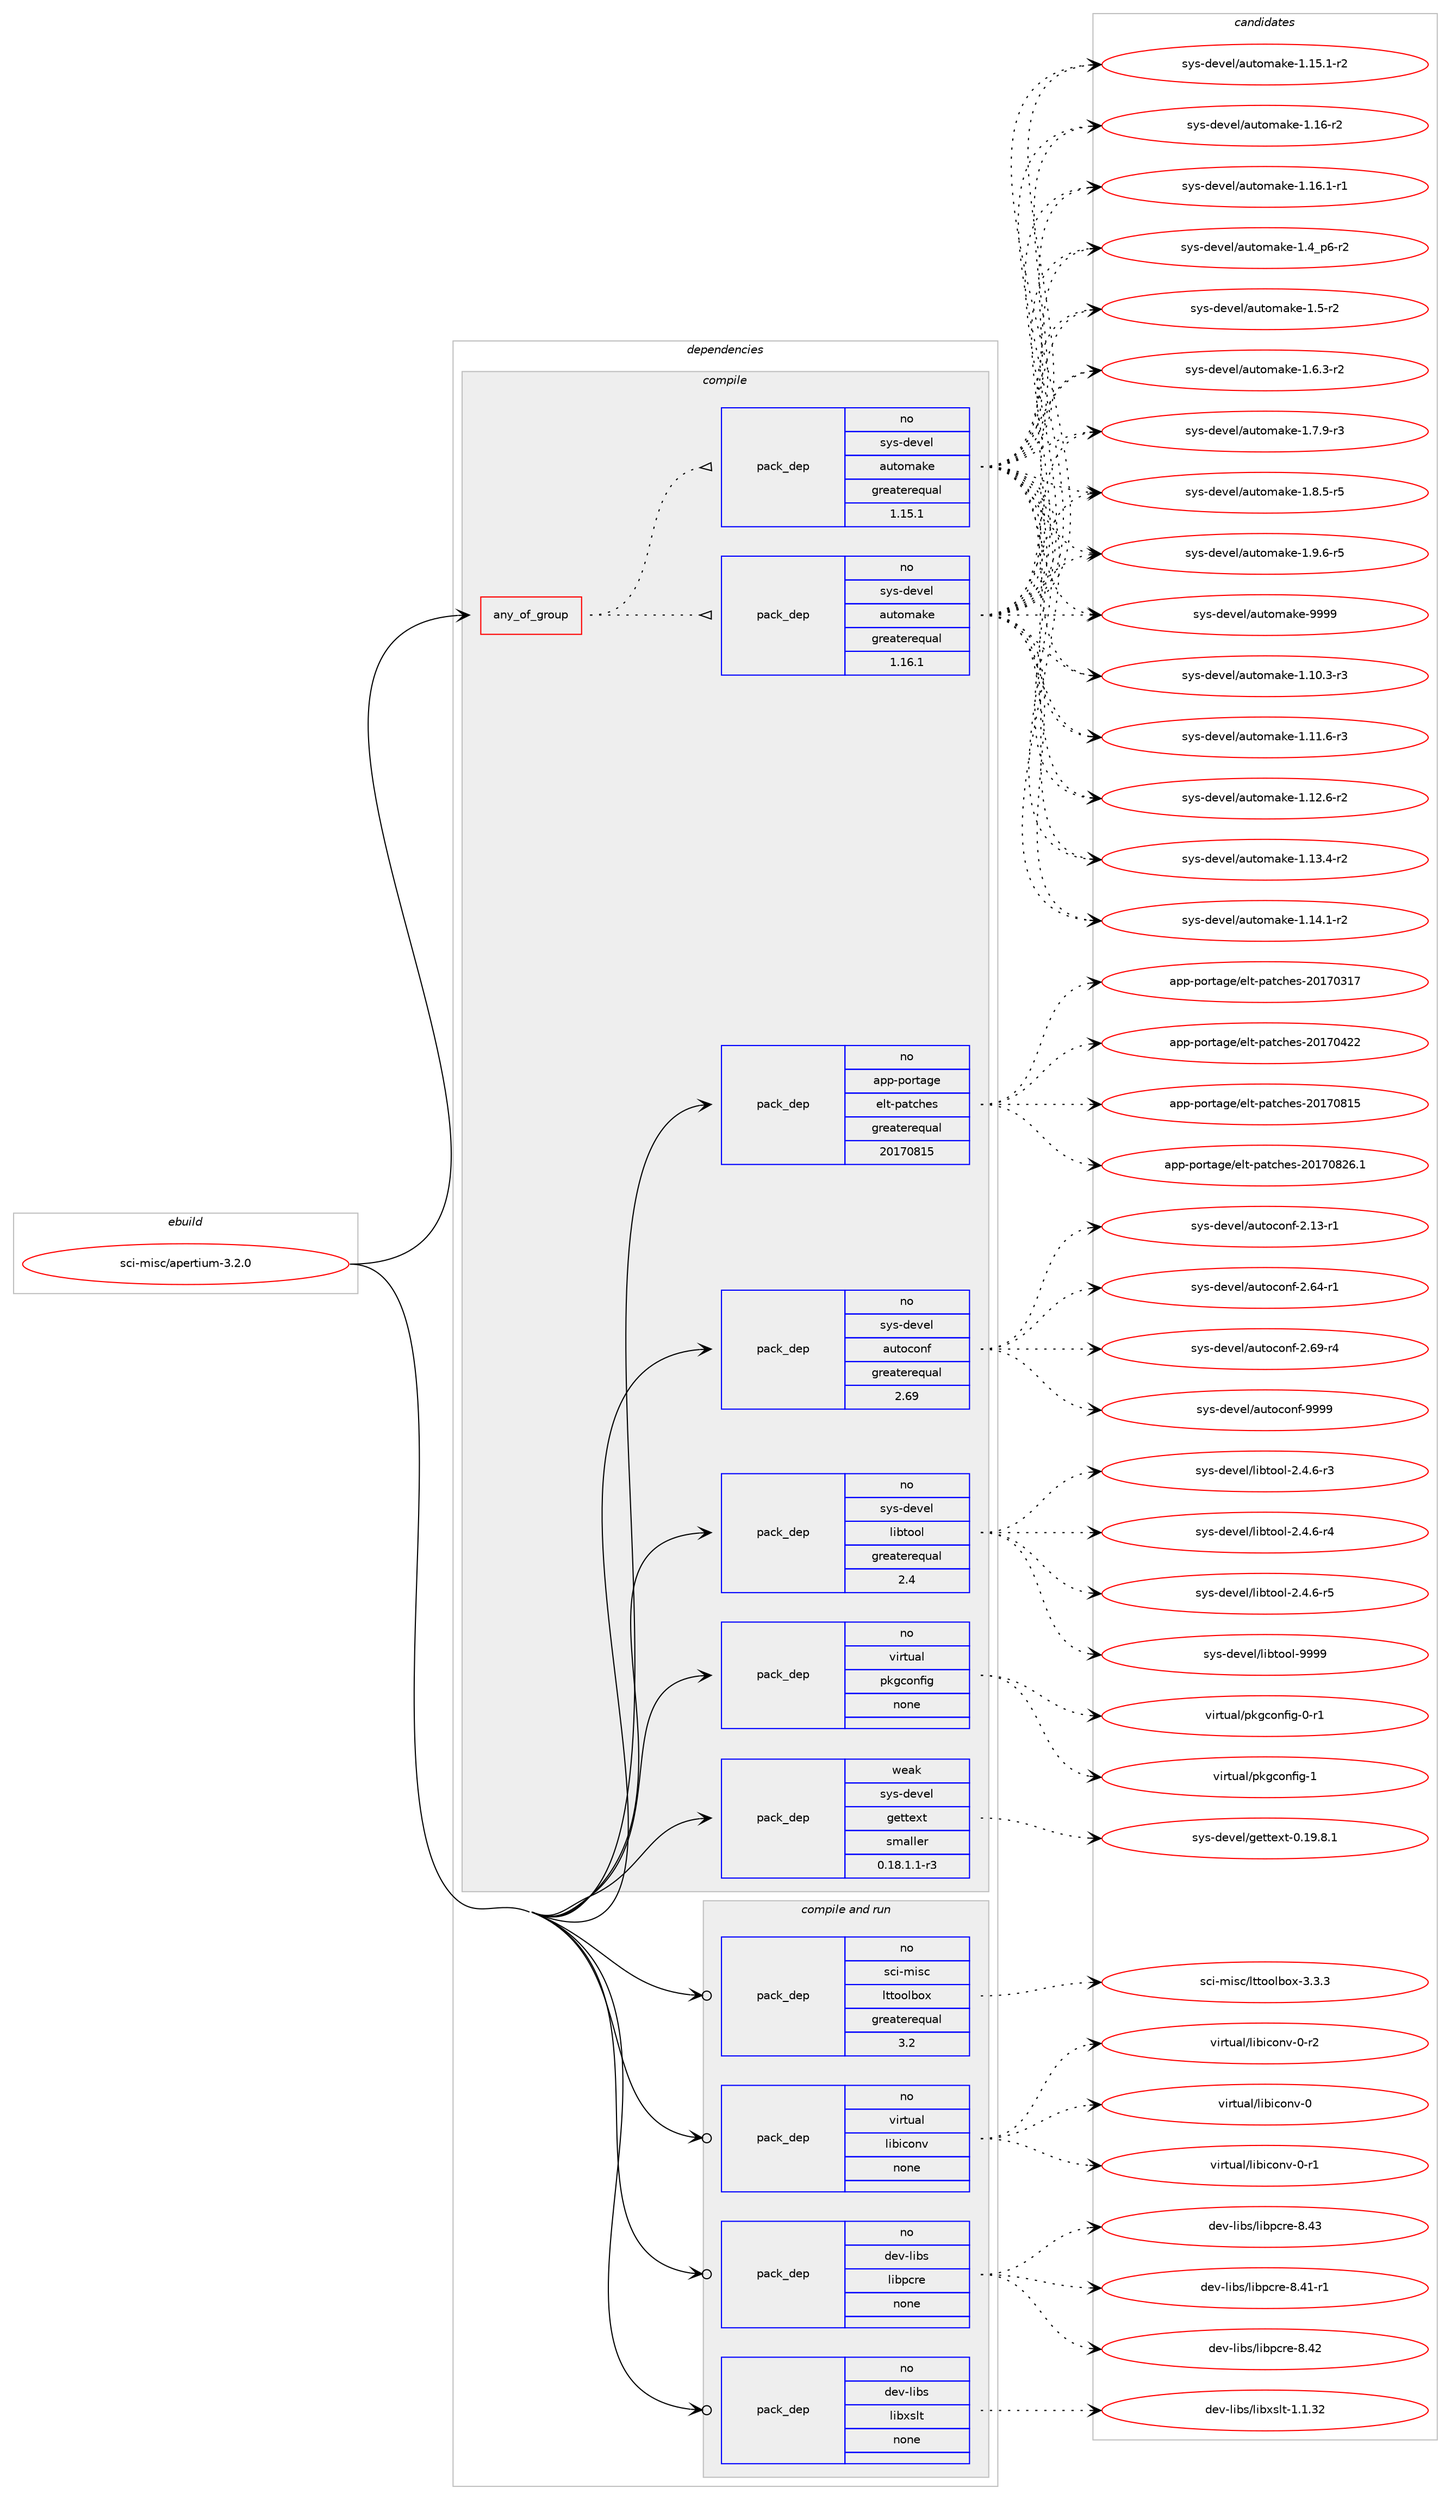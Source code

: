 digraph prolog {

# *************
# Graph options
# *************

newrank=true;
concentrate=true;
compound=true;
graph [rankdir=LR,fontname=Helvetica,fontsize=10,ranksep=1.5];#, ranksep=2.5, nodesep=0.2];
edge  [arrowhead=vee];
node  [fontname=Helvetica,fontsize=10];

# **********
# The ebuild
# **********

subgraph cluster_leftcol {
color=gray;
rank=same;
label=<<i>ebuild</i>>;
id [label="sci-misc/apertium-3.2.0", color=red, width=4, href="../sci-misc/apertium-3.2.0.svg"];
}

# ****************
# The dependencies
# ****************

subgraph cluster_midcol {
color=gray;
label=<<i>dependencies</i>>;
subgraph cluster_compile {
fillcolor="#eeeeee";
style=filled;
label=<<i>compile</i>>;
subgraph any27009 {
dependency1699609 [label=<<TABLE BORDER="0" CELLBORDER="1" CELLSPACING="0" CELLPADDING="4"><TR><TD CELLPADDING="10">any_of_group</TD></TR></TABLE>>, shape=none, color=red];subgraph pack1216888 {
dependency1699610 [label=<<TABLE BORDER="0" CELLBORDER="1" CELLSPACING="0" CELLPADDING="4" WIDTH="220"><TR><TD ROWSPAN="6" CELLPADDING="30">pack_dep</TD></TR><TR><TD WIDTH="110">no</TD></TR><TR><TD>sys-devel</TD></TR><TR><TD>automake</TD></TR><TR><TD>greaterequal</TD></TR><TR><TD>1.16.1</TD></TR></TABLE>>, shape=none, color=blue];
}
dependency1699609:e -> dependency1699610:w [weight=20,style="dotted",arrowhead="oinv"];
subgraph pack1216889 {
dependency1699611 [label=<<TABLE BORDER="0" CELLBORDER="1" CELLSPACING="0" CELLPADDING="4" WIDTH="220"><TR><TD ROWSPAN="6" CELLPADDING="30">pack_dep</TD></TR><TR><TD WIDTH="110">no</TD></TR><TR><TD>sys-devel</TD></TR><TR><TD>automake</TD></TR><TR><TD>greaterequal</TD></TR><TR><TD>1.15.1</TD></TR></TABLE>>, shape=none, color=blue];
}
dependency1699609:e -> dependency1699611:w [weight=20,style="dotted",arrowhead="oinv"];
}
id:e -> dependency1699609:w [weight=20,style="solid",arrowhead="vee"];
subgraph pack1216890 {
dependency1699612 [label=<<TABLE BORDER="0" CELLBORDER="1" CELLSPACING="0" CELLPADDING="4" WIDTH="220"><TR><TD ROWSPAN="6" CELLPADDING="30">pack_dep</TD></TR><TR><TD WIDTH="110">no</TD></TR><TR><TD>app-portage</TD></TR><TR><TD>elt-patches</TD></TR><TR><TD>greaterequal</TD></TR><TR><TD>20170815</TD></TR></TABLE>>, shape=none, color=blue];
}
id:e -> dependency1699612:w [weight=20,style="solid",arrowhead="vee"];
subgraph pack1216891 {
dependency1699613 [label=<<TABLE BORDER="0" CELLBORDER="1" CELLSPACING="0" CELLPADDING="4" WIDTH="220"><TR><TD ROWSPAN="6" CELLPADDING="30">pack_dep</TD></TR><TR><TD WIDTH="110">no</TD></TR><TR><TD>sys-devel</TD></TR><TR><TD>autoconf</TD></TR><TR><TD>greaterequal</TD></TR><TR><TD>2.69</TD></TR></TABLE>>, shape=none, color=blue];
}
id:e -> dependency1699613:w [weight=20,style="solid",arrowhead="vee"];
subgraph pack1216892 {
dependency1699614 [label=<<TABLE BORDER="0" CELLBORDER="1" CELLSPACING="0" CELLPADDING="4" WIDTH="220"><TR><TD ROWSPAN="6" CELLPADDING="30">pack_dep</TD></TR><TR><TD WIDTH="110">no</TD></TR><TR><TD>sys-devel</TD></TR><TR><TD>libtool</TD></TR><TR><TD>greaterequal</TD></TR><TR><TD>2.4</TD></TR></TABLE>>, shape=none, color=blue];
}
id:e -> dependency1699614:w [weight=20,style="solid",arrowhead="vee"];
subgraph pack1216893 {
dependency1699615 [label=<<TABLE BORDER="0" CELLBORDER="1" CELLSPACING="0" CELLPADDING="4" WIDTH="220"><TR><TD ROWSPAN="6" CELLPADDING="30">pack_dep</TD></TR><TR><TD WIDTH="110">no</TD></TR><TR><TD>virtual</TD></TR><TR><TD>pkgconfig</TD></TR><TR><TD>none</TD></TR><TR><TD></TD></TR></TABLE>>, shape=none, color=blue];
}
id:e -> dependency1699615:w [weight=20,style="solid",arrowhead="vee"];
subgraph pack1216894 {
dependency1699616 [label=<<TABLE BORDER="0" CELLBORDER="1" CELLSPACING="0" CELLPADDING="4" WIDTH="220"><TR><TD ROWSPAN="6" CELLPADDING="30">pack_dep</TD></TR><TR><TD WIDTH="110">weak</TD></TR><TR><TD>sys-devel</TD></TR><TR><TD>gettext</TD></TR><TR><TD>smaller</TD></TR><TR><TD>0.18.1.1-r3</TD></TR></TABLE>>, shape=none, color=blue];
}
id:e -> dependency1699616:w [weight=20,style="solid",arrowhead="vee"];
}
subgraph cluster_compileandrun {
fillcolor="#eeeeee";
style=filled;
label=<<i>compile and run</i>>;
subgraph pack1216895 {
dependency1699617 [label=<<TABLE BORDER="0" CELLBORDER="1" CELLSPACING="0" CELLPADDING="4" WIDTH="220"><TR><TD ROWSPAN="6" CELLPADDING="30">pack_dep</TD></TR><TR><TD WIDTH="110">no</TD></TR><TR><TD>dev-libs</TD></TR><TR><TD>libpcre</TD></TR><TR><TD>none</TD></TR><TR><TD></TD></TR></TABLE>>, shape=none, color=blue];
}
id:e -> dependency1699617:w [weight=20,style="solid",arrowhead="odotvee"];
subgraph pack1216896 {
dependency1699618 [label=<<TABLE BORDER="0" CELLBORDER="1" CELLSPACING="0" CELLPADDING="4" WIDTH="220"><TR><TD ROWSPAN="6" CELLPADDING="30">pack_dep</TD></TR><TR><TD WIDTH="110">no</TD></TR><TR><TD>dev-libs</TD></TR><TR><TD>libxslt</TD></TR><TR><TD>none</TD></TR><TR><TD></TD></TR></TABLE>>, shape=none, color=blue];
}
id:e -> dependency1699618:w [weight=20,style="solid",arrowhead="odotvee"];
subgraph pack1216897 {
dependency1699619 [label=<<TABLE BORDER="0" CELLBORDER="1" CELLSPACING="0" CELLPADDING="4" WIDTH="220"><TR><TD ROWSPAN="6" CELLPADDING="30">pack_dep</TD></TR><TR><TD WIDTH="110">no</TD></TR><TR><TD>sci-misc</TD></TR><TR><TD>lttoolbox</TD></TR><TR><TD>greaterequal</TD></TR><TR><TD>3.2</TD></TR></TABLE>>, shape=none, color=blue];
}
id:e -> dependency1699619:w [weight=20,style="solid",arrowhead="odotvee"];
subgraph pack1216898 {
dependency1699620 [label=<<TABLE BORDER="0" CELLBORDER="1" CELLSPACING="0" CELLPADDING="4" WIDTH="220"><TR><TD ROWSPAN="6" CELLPADDING="30">pack_dep</TD></TR><TR><TD WIDTH="110">no</TD></TR><TR><TD>virtual</TD></TR><TR><TD>libiconv</TD></TR><TR><TD>none</TD></TR><TR><TD></TD></TR></TABLE>>, shape=none, color=blue];
}
id:e -> dependency1699620:w [weight=20,style="solid",arrowhead="odotvee"];
}
subgraph cluster_run {
fillcolor="#eeeeee";
style=filled;
label=<<i>run</i>>;
}
}

# **************
# The candidates
# **************

subgraph cluster_choices {
rank=same;
color=gray;
label=<<i>candidates</i>>;

subgraph choice1216888 {
color=black;
nodesep=1;
choice11512111545100101118101108479711711611110997107101454946494846514511451 [label="sys-devel/automake-1.10.3-r3", color=red, width=4,href="../sys-devel/automake-1.10.3-r3.svg"];
choice11512111545100101118101108479711711611110997107101454946494946544511451 [label="sys-devel/automake-1.11.6-r3", color=red, width=4,href="../sys-devel/automake-1.11.6-r3.svg"];
choice11512111545100101118101108479711711611110997107101454946495046544511450 [label="sys-devel/automake-1.12.6-r2", color=red, width=4,href="../sys-devel/automake-1.12.6-r2.svg"];
choice11512111545100101118101108479711711611110997107101454946495146524511450 [label="sys-devel/automake-1.13.4-r2", color=red, width=4,href="../sys-devel/automake-1.13.4-r2.svg"];
choice11512111545100101118101108479711711611110997107101454946495246494511450 [label="sys-devel/automake-1.14.1-r2", color=red, width=4,href="../sys-devel/automake-1.14.1-r2.svg"];
choice11512111545100101118101108479711711611110997107101454946495346494511450 [label="sys-devel/automake-1.15.1-r2", color=red, width=4,href="../sys-devel/automake-1.15.1-r2.svg"];
choice1151211154510010111810110847971171161111099710710145494649544511450 [label="sys-devel/automake-1.16-r2", color=red, width=4,href="../sys-devel/automake-1.16-r2.svg"];
choice11512111545100101118101108479711711611110997107101454946495446494511449 [label="sys-devel/automake-1.16.1-r1", color=red, width=4,href="../sys-devel/automake-1.16.1-r1.svg"];
choice115121115451001011181011084797117116111109971071014549465295112544511450 [label="sys-devel/automake-1.4_p6-r2", color=red, width=4,href="../sys-devel/automake-1.4_p6-r2.svg"];
choice11512111545100101118101108479711711611110997107101454946534511450 [label="sys-devel/automake-1.5-r2", color=red, width=4,href="../sys-devel/automake-1.5-r2.svg"];
choice115121115451001011181011084797117116111109971071014549465446514511450 [label="sys-devel/automake-1.6.3-r2", color=red, width=4,href="../sys-devel/automake-1.6.3-r2.svg"];
choice115121115451001011181011084797117116111109971071014549465546574511451 [label="sys-devel/automake-1.7.9-r3", color=red, width=4,href="../sys-devel/automake-1.7.9-r3.svg"];
choice115121115451001011181011084797117116111109971071014549465646534511453 [label="sys-devel/automake-1.8.5-r5", color=red, width=4,href="../sys-devel/automake-1.8.5-r5.svg"];
choice115121115451001011181011084797117116111109971071014549465746544511453 [label="sys-devel/automake-1.9.6-r5", color=red, width=4,href="../sys-devel/automake-1.9.6-r5.svg"];
choice115121115451001011181011084797117116111109971071014557575757 [label="sys-devel/automake-9999", color=red, width=4,href="../sys-devel/automake-9999.svg"];
dependency1699610:e -> choice11512111545100101118101108479711711611110997107101454946494846514511451:w [style=dotted,weight="100"];
dependency1699610:e -> choice11512111545100101118101108479711711611110997107101454946494946544511451:w [style=dotted,weight="100"];
dependency1699610:e -> choice11512111545100101118101108479711711611110997107101454946495046544511450:w [style=dotted,weight="100"];
dependency1699610:e -> choice11512111545100101118101108479711711611110997107101454946495146524511450:w [style=dotted,weight="100"];
dependency1699610:e -> choice11512111545100101118101108479711711611110997107101454946495246494511450:w [style=dotted,weight="100"];
dependency1699610:e -> choice11512111545100101118101108479711711611110997107101454946495346494511450:w [style=dotted,weight="100"];
dependency1699610:e -> choice1151211154510010111810110847971171161111099710710145494649544511450:w [style=dotted,weight="100"];
dependency1699610:e -> choice11512111545100101118101108479711711611110997107101454946495446494511449:w [style=dotted,weight="100"];
dependency1699610:e -> choice115121115451001011181011084797117116111109971071014549465295112544511450:w [style=dotted,weight="100"];
dependency1699610:e -> choice11512111545100101118101108479711711611110997107101454946534511450:w [style=dotted,weight="100"];
dependency1699610:e -> choice115121115451001011181011084797117116111109971071014549465446514511450:w [style=dotted,weight="100"];
dependency1699610:e -> choice115121115451001011181011084797117116111109971071014549465546574511451:w [style=dotted,weight="100"];
dependency1699610:e -> choice115121115451001011181011084797117116111109971071014549465646534511453:w [style=dotted,weight="100"];
dependency1699610:e -> choice115121115451001011181011084797117116111109971071014549465746544511453:w [style=dotted,weight="100"];
dependency1699610:e -> choice115121115451001011181011084797117116111109971071014557575757:w [style=dotted,weight="100"];
}
subgraph choice1216889 {
color=black;
nodesep=1;
choice11512111545100101118101108479711711611110997107101454946494846514511451 [label="sys-devel/automake-1.10.3-r3", color=red, width=4,href="../sys-devel/automake-1.10.3-r3.svg"];
choice11512111545100101118101108479711711611110997107101454946494946544511451 [label="sys-devel/automake-1.11.6-r3", color=red, width=4,href="../sys-devel/automake-1.11.6-r3.svg"];
choice11512111545100101118101108479711711611110997107101454946495046544511450 [label="sys-devel/automake-1.12.6-r2", color=red, width=4,href="../sys-devel/automake-1.12.6-r2.svg"];
choice11512111545100101118101108479711711611110997107101454946495146524511450 [label="sys-devel/automake-1.13.4-r2", color=red, width=4,href="../sys-devel/automake-1.13.4-r2.svg"];
choice11512111545100101118101108479711711611110997107101454946495246494511450 [label="sys-devel/automake-1.14.1-r2", color=red, width=4,href="../sys-devel/automake-1.14.1-r2.svg"];
choice11512111545100101118101108479711711611110997107101454946495346494511450 [label="sys-devel/automake-1.15.1-r2", color=red, width=4,href="../sys-devel/automake-1.15.1-r2.svg"];
choice1151211154510010111810110847971171161111099710710145494649544511450 [label="sys-devel/automake-1.16-r2", color=red, width=4,href="../sys-devel/automake-1.16-r2.svg"];
choice11512111545100101118101108479711711611110997107101454946495446494511449 [label="sys-devel/automake-1.16.1-r1", color=red, width=4,href="../sys-devel/automake-1.16.1-r1.svg"];
choice115121115451001011181011084797117116111109971071014549465295112544511450 [label="sys-devel/automake-1.4_p6-r2", color=red, width=4,href="../sys-devel/automake-1.4_p6-r2.svg"];
choice11512111545100101118101108479711711611110997107101454946534511450 [label="sys-devel/automake-1.5-r2", color=red, width=4,href="../sys-devel/automake-1.5-r2.svg"];
choice115121115451001011181011084797117116111109971071014549465446514511450 [label="sys-devel/automake-1.6.3-r2", color=red, width=4,href="../sys-devel/automake-1.6.3-r2.svg"];
choice115121115451001011181011084797117116111109971071014549465546574511451 [label="sys-devel/automake-1.7.9-r3", color=red, width=4,href="../sys-devel/automake-1.7.9-r3.svg"];
choice115121115451001011181011084797117116111109971071014549465646534511453 [label="sys-devel/automake-1.8.5-r5", color=red, width=4,href="../sys-devel/automake-1.8.5-r5.svg"];
choice115121115451001011181011084797117116111109971071014549465746544511453 [label="sys-devel/automake-1.9.6-r5", color=red, width=4,href="../sys-devel/automake-1.9.6-r5.svg"];
choice115121115451001011181011084797117116111109971071014557575757 [label="sys-devel/automake-9999", color=red, width=4,href="../sys-devel/automake-9999.svg"];
dependency1699611:e -> choice11512111545100101118101108479711711611110997107101454946494846514511451:w [style=dotted,weight="100"];
dependency1699611:e -> choice11512111545100101118101108479711711611110997107101454946494946544511451:w [style=dotted,weight="100"];
dependency1699611:e -> choice11512111545100101118101108479711711611110997107101454946495046544511450:w [style=dotted,weight="100"];
dependency1699611:e -> choice11512111545100101118101108479711711611110997107101454946495146524511450:w [style=dotted,weight="100"];
dependency1699611:e -> choice11512111545100101118101108479711711611110997107101454946495246494511450:w [style=dotted,weight="100"];
dependency1699611:e -> choice11512111545100101118101108479711711611110997107101454946495346494511450:w [style=dotted,weight="100"];
dependency1699611:e -> choice1151211154510010111810110847971171161111099710710145494649544511450:w [style=dotted,weight="100"];
dependency1699611:e -> choice11512111545100101118101108479711711611110997107101454946495446494511449:w [style=dotted,weight="100"];
dependency1699611:e -> choice115121115451001011181011084797117116111109971071014549465295112544511450:w [style=dotted,weight="100"];
dependency1699611:e -> choice11512111545100101118101108479711711611110997107101454946534511450:w [style=dotted,weight="100"];
dependency1699611:e -> choice115121115451001011181011084797117116111109971071014549465446514511450:w [style=dotted,weight="100"];
dependency1699611:e -> choice115121115451001011181011084797117116111109971071014549465546574511451:w [style=dotted,weight="100"];
dependency1699611:e -> choice115121115451001011181011084797117116111109971071014549465646534511453:w [style=dotted,weight="100"];
dependency1699611:e -> choice115121115451001011181011084797117116111109971071014549465746544511453:w [style=dotted,weight="100"];
dependency1699611:e -> choice115121115451001011181011084797117116111109971071014557575757:w [style=dotted,weight="100"];
}
subgraph choice1216890 {
color=black;
nodesep=1;
choice97112112451121111141169710310147101108116451129711699104101115455048495548514955 [label="app-portage/elt-patches-20170317", color=red, width=4,href="../app-portage/elt-patches-20170317.svg"];
choice97112112451121111141169710310147101108116451129711699104101115455048495548525050 [label="app-portage/elt-patches-20170422", color=red, width=4,href="../app-portage/elt-patches-20170422.svg"];
choice97112112451121111141169710310147101108116451129711699104101115455048495548564953 [label="app-portage/elt-patches-20170815", color=red, width=4,href="../app-portage/elt-patches-20170815.svg"];
choice971121124511211111411697103101471011081164511297116991041011154550484955485650544649 [label="app-portage/elt-patches-20170826.1", color=red, width=4,href="../app-portage/elt-patches-20170826.1.svg"];
dependency1699612:e -> choice97112112451121111141169710310147101108116451129711699104101115455048495548514955:w [style=dotted,weight="100"];
dependency1699612:e -> choice97112112451121111141169710310147101108116451129711699104101115455048495548525050:w [style=dotted,weight="100"];
dependency1699612:e -> choice97112112451121111141169710310147101108116451129711699104101115455048495548564953:w [style=dotted,weight="100"];
dependency1699612:e -> choice971121124511211111411697103101471011081164511297116991041011154550484955485650544649:w [style=dotted,weight="100"];
}
subgraph choice1216891 {
color=black;
nodesep=1;
choice1151211154510010111810110847971171161119911111010245504649514511449 [label="sys-devel/autoconf-2.13-r1", color=red, width=4,href="../sys-devel/autoconf-2.13-r1.svg"];
choice1151211154510010111810110847971171161119911111010245504654524511449 [label="sys-devel/autoconf-2.64-r1", color=red, width=4,href="../sys-devel/autoconf-2.64-r1.svg"];
choice1151211154510010111810110847971171161119911111010245504654574511452 [label="sys-devel/autoconf-2.69-r4", color=red, width=4,href="../sys-devel/autoconf-2.69-r4.svg"];
choice115121115451001011181011084797117116111991111101024557575757 [label="sys-devel/autoconf-9999", color=red, width=4,href="../sys-devel/autoconf-9999.svg"];
dependency1699613:e -> choice1151211154510010111810110847971171161119911111010245504649514511449:w [style=dotted,weight="100"];
dependency1699613:e -> choice1151211154510010111810110847971171161119911111010245504654524511449:w [style=dotted,weight="100"];
dependency1699613:e -> choice1151211154510010111810110847971171161119911111010245504654574511452:w [style=dotted,weight="100"];
dependency1699613:e -> choice115121115451001011181011084797117116111991111101024557575757:w [style=dotted,weight="100"];
}
subgraph choice1216892 {
color=black;
nodesep=1;
choice1151211154510010111810110847108105981161111111084550465246544511451 [label="sys-devel/libtool-2.4.6-r3", color=red, width=4,href="../sys-devel/libtool-2.4.6-r3.svg"];
choice1151211154510010111810110847108105981161111111084550465246544511452 [label="sys-devel/libtool-2.4.6-r4", color=red, width=4,href="../sys-devel/libtool-2.4.6-r4.svg"];
choice1151211154510010111810110847108105981161111111084550465246544511453 [label="sys-devel/libtool-2.4.6-r5", color=red, width=4,href="../sys-devel/libtool-2.4.6-r5.svg"];
choice1151211154510010111810110847108105981161111111084557575757 [label="sys-devel/libtool-9999", color=red, width=4,href="../sys-devel/libtool-9999.svg"];
dependency1699614:e -> choice1151211154510010111810110847108105981161111111084550465246544511451:w [style=dotted,weight="100"];
dependency1699614:e -> choice1151211154510010111810110847108105981161111111084550465246544511452:w [style=dotted,weight="100"];
dependency1699614:e -> choice1151211154510010111810110847108105981161111111084550465246544511453:w [style=dotted,weight="100"];
dependency1699614:e -> choice1151211154510010111810110847108105981161111111084557575757:w [style=dotted,weight="100"];
}
subgraph choice1216893 {
color=black;
nodesep=1;
choice11810511411611797108471121071039911111010210510345484511449 [label="virtual/pkgconfig-0-r1", color=red, width=4,href="../virtual/pkgconfig-0-r1.svg"];
choice1181051141161179710847112107103991111101021051034549 [label="virtual/pkgconfig-1", color=red, width=4,href="../virtual/pkgconfig-1.svg"];
dependency1699615:e -> choice11810511411611797108471121071039911111010210510345484511449:w [style=dotted,weight="100"];
dependency1699615:e -> choice1181051141161179710847112107103991111101021051034549:w [style=dotted,weight="100"];
}
subgraph choice1216894 {
color=black;
nodesep=1;
choice1151211154510010111810110847103101116116101120116454846495746564649 [label="sys-devel/gettext-0.19.8.1", color=red, width=4,href="../sys-devel/gettext-0.19.8.1.svg"];
dependency1699616:e -> choice1151211154510010111810110847103101116116101120116454846495746564649:w [style=dotted,weight="100"];
}
subgraph choice1216895 {
color=black;
nodesep=1;
choice100101118451081059811547108105981129911410145564652494511449 [label="dev-libs/libpcre-8.41-r1", color=red, width=4,href="../dev-libs/libpcre-8.41-r1.svg"];
choice10010111845108105981154710810598112991141014556465250 [label="dev-libs/libpcre-8.42", color=red, width=4,href="../dev-libs/libpcre-8.42.svg"];
choice10010111845108105981154710810598112991141014556465251 [label="dev-libs/libpcre-8.43", color=red, width=4,href="../dev-libs/libpcre-8.43.svg"];
dependency1699617:e -> choice100101118451081059811547108105981129911410145564652494511449:w [style=dotted,weight="100"];
dependency1699617:e -> choice10010111845108105981154710810598112991141014556465250:w [style=dotted,weight="100"];
dependency1699617:e -> choice10010111845108105981154710810598112991141014556465251:w [style=dotted,weight="100"];
}
subgraph choice1216896 {
color=black;
nodesep=1;
choice1001011184510810598115471081059812011510811645494649465150 [label="dev-libs/libxslt-1.1.32", color=red, width=4,href="../dev-libs/libxslt-1.1.32.svg"];
dependency1699618:e -> choice1001011184510810598115471081059812011510811645494649465150:w [style=dotted,weight="100"];
}
subgraph choice1216897 {
color=black;
nodesep=1;
choice1159910545109105115994710811611611111110898111120455146514651 [label="sci-misc/lttoolbox-3.3.3", color=red, width=4,href="../sci-misc/lttoolbox-3.3.3.svg"];
dependency1699619:e -> choice1159910545109105115994710811611611111110898111120455146514651:w [style=dotted,weight="100"];
}
subgraph choice1216898 {
color=black;
nodesep=1;
choice118105114116117971084710810598105991111101184548 [label="virtual/libiconv-0", color=red, width=4,href="../virtual/libiconv-0.svg"];
choice1181051141161179710847108105981059911111011845484511449 [label="virtual/libiconv-0-r1", color=red, width=4,href="../virtual/libiconv-0-r1.svg"];
choice1181051141161179710847108105981059911111011845484511450 [label="virtual/libiconv-0-r2", color=red, width=4,href="../virtual/libiconv-0-r2.svg"];
dependency1699620:e -> choice118105114116117971084710810598105991111101184548:w [style=dotted,weight="100"];
dependency1699620:e -> choice1181051141161179710847108105981059911111011845484511449:w [style=dotted,weight="100"];
dependency1699620:e -> choice1181051141161179710847108105981059911111011845484511450:w [style=dotted,weight="100"];
}
}

}
